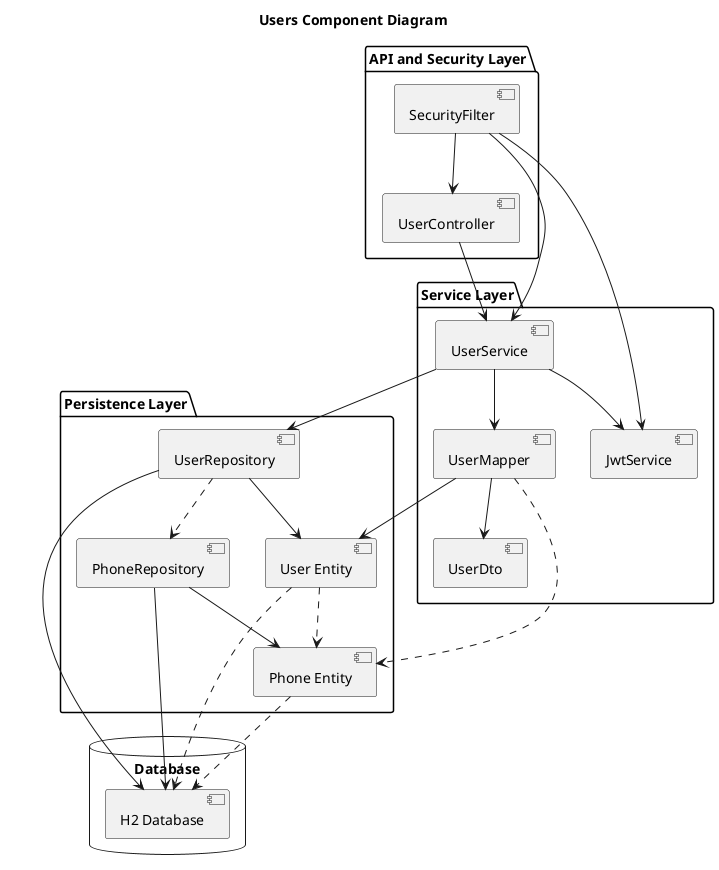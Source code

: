 @startuml "Users Components Diagram"

title Users Component Diagram

package "API and Security Layer" {
    component [UserController]
    component [SecurityFilter]
}
package "Service Layer" {
    component [UserService]
    component [JwtService]
    component [UserMapper]
    component [UserDto]
}
package "Persistence Layer" {
    component [UserRepository]
    component [User Entity]
    component [Phone Entity]
    component [PhoneRepository]
}
database "Database" {
    component [H2 Database]
}
[UserController] --> [UserService]
[SecurityFilter] --> [JwtService]
[SecurityFilter] --> [UserController]
[SecurityFilter] --> [UserService]
[UserService] --> [UserRepository]
[UserService] --> [JwtService]
[UserService] --> [UserMapper]
[UserMapper] --> [User Entity]
[UserMapper] --> [UserDto]
[UserRepository] --> [User Entity]
[PhoneRepository] --> [Phone Entity]
[UserRepository] --> [H2 Database]
[PhoneRepository] --> [H2 Database]
[User Entity] ..> [Phone Entity]
[User Entity] ..> [H2 Database]
[Phone Entity] ..> [H2 Database]
[UserMapper] ..> [Phone Entity]
[UserRepository] ..> [PhoneRepository]

@enduml